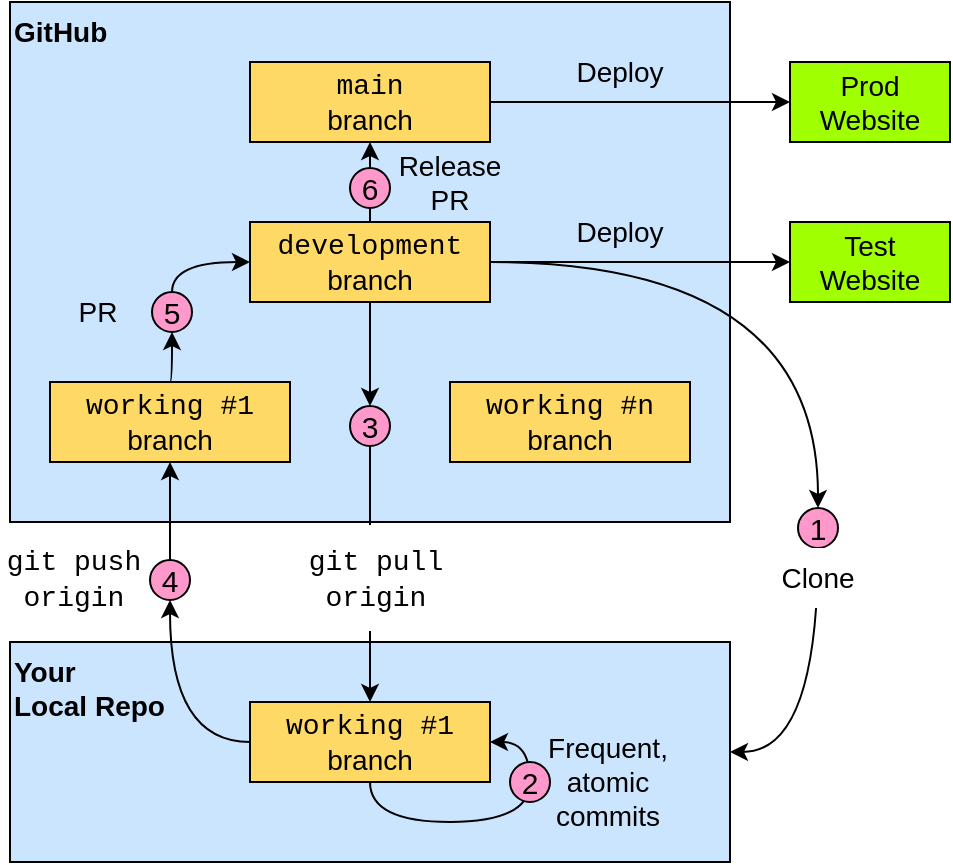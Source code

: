<mxfile version="21.7.4" type="device">
  <diagram name="Page-1" id="5ouVjjnHdRIrpuXSdQm9">
    <mxGraphModel dx="881" dy="567" grid="1" gridSize="10" guides="1" tooltips="1" connect="1" arrows="1" fold="1" page="1" pageScale="1" pageWidth="1700" pageHeight="1100" math="0" shadow="0">
      <root>
        <mxCell id="0" />
        <mxCell id="1" parent="0" />
        <mxCell id="1ZqsdgjK_K13dOiktOoO-1" value="&lt;b style=&quot;font-size: 14px;&quot; id=&quot;docs-internal-guid-42980b66-7fff-49a1-b4a3-2a83f0d7e2ef&quot;&gt;GitHub&lt;/b&gt;" style="text;whiteSpace=wrap;html=1;fillColor=#CCE5FF;align=left;fontSize=14;strokeColor=default;" parent="1" vertex="1">
          <mxGeometry x="380" y="80" width="360" height="260" as="geometry" />
        </mxCell>
        <mxCell id="1ZqsdgjK_K13dOiktOoO-36" style="edgeStyle=orthogonalEdgeStyle;curved=1;rounded=0;orthogonalLoop=1;jettySize=auto;html=1;entryX=0;entryY=0.5;entryDx=0;entryDy=0;" parent="1" source="1ZqsdgjK_K13dOiktOoO-2" target="1ZqsdgjK_K13dOiktOoO-34" edge="1">
          <mxGeometry relative="1" as="geometry" />
        </mxCell>
        <mxCell id="1ZqsdgjK_K13dOiktOoO-2" value="&lt;font style=&quot;font-size: 14px;&quot; face=&quot;Courier New&quot;&gt;main&lt;br style=&quot;font-size: 14px;&quot;&gt;&lt;/font&gt;branch" style="rounded=0;whiteSpace=wrap;html=1;fontSize=14;fillColor=#FFD966;" parent="1" vertex="1">
          <mxGeometry x="500" y="110" width="120" height="40" as="geometry" />
        </mxCell>
        <mxCell id="1ZqsdgjK_K13dOiktOoO-20" style="edgeStyle=orthogonalEdgeStyle;curved=1;rounded=0;orthogonalLoop=1;jettySize=auto;html=1;entryX=0.5;entryY=0;entryDx=0;entryDy=0;" parent="1" source="1ZqsdgjK_K13dOiktOoO-3" target="1ZqsdgjK_K13dOiktOoO-8" edge="1">
          <mxGeometry relative="1" as="geometry" />
        </mxCell>
        <mxCell id="1ZqsdgjK_K13dOiktOoO-37" style="edgeStyle=orthogonalEdgeStyle;curved=1;rounded=0;orthogonalLoop=1;jettySize=auto;html=1;entryX=0;entryY=0.5;entryDx=0;entryDy=0;" parent="1" source="1ZqsdgjK_K13dOiktOoO-3" target="1ZqsdgjK_K13dOiktOoO-35" edge="1">
          <mxGeometry relative="1" as="geometry" />
        </mxCell>
        <mxCell id="1ZqsdgjK_K13dOiktOoO-47" style="edgeStyle=orthogonalEdgeStyle;curved=1;rounded=0;orthogonalLoop=1;jettySize=auto;html=1;entryX=0.5;entryY=1;entryDx=0;entryDy=0;" parent="1" source="1ZqsdgjK_K13dOiktOoO-3" target="1ZqsdgjK_K13dOiktOoO-2" edge="1">
          <mxGeometry relative="1" as="geometry" />
        </mxCell>
        <mxCell id="1ZqsdgjK_K13dOiktOoO-3" value="&lt;font face=&quot;Courier New&quot; style=&quot;font-size: 14px;&quot;&gt;development&lt;/font&gt;&lt;br style=&quot;font-size: 14px;&quot;&gt;branch" style="rounded=0;whiteSpace=wrap;html=1;fontSize=14;fillColor=#FFD966;" parent="1" vertex="1">
          <mxGeometry x="500" y="190" width="120" height="40" as="geometry" />
        </mxCell>
        <mxCell id="1ZqsdgjK_K13dOiktOoO-44" style="edgeStyle=orthogonalEdgeStyle;curved=1;rounded=0;orthogonalLoop=1;jettySize=auto;html=1;exitX=0.5;exitY=0;exitDx=0;exitDy=0;entryX=0.5;entryY=1;entryDx=0;entryDy=0;" parent="1" source="1ZqsdgjK_K13dOiktOoO-4" target="1ZqsdgjK_K13dOiktOoO-12" edge="1">
          <mxGeometry relative="1" as="geometry" />
        </mxCell>
        <mxCell id="1ZqsdgjK_K13dOiktOoO-4" value="&lt;font style=&quot;font-size: 14px;&quot;&gt;&lt;font face=&quot;Courier New&quot;&gt;working #1&lt;/font&gt;&lt;br style=&quot;font-size: 14px;&quot;&gt;branch&lt;br style=&quot;font-size: 14px;&quot;&gt;&lt;/font&gt;" style="rounded=0;whiteSpace=wrap;html=1;fontSize=14;fillColor=#FFD966;" parent="1" vertex="1">
          <mxGeometry x="400" y="270" width="120" height="40" as="geometry" />
        </mxCell>
        <mxCell id="1ZqsdgjK_K13dOiktOoO-5" value="&lt;font style=&quot;font-size: 14px;&quot;&gt;&lt;font face=&quot;Courier New&quot;&gt;working #n&lt;/font&gt;&lt;br style=&quot;font-size: 14px;&quot;&gt;branch&lt;br style=&quot;font-size: 14px;&quot;&gt;&lt;/font&gt;" style="rounded=0;whiteSpace=wrap;html=1;fontSize=14;fillColor=#FFD966;" parent="1" vertex="1">
          <mxGeometry x="600" y="270" width="120" height="40" as="geometry" />
        </mxCell>
        <mxCell id="1ZqsdgjK_K13dOiktOoO-6" value="&lt;b style=&quot;font-size: 14px;&quot; id=&quot;docs-internal-guid-42980b66-7fff-49a1-b4a3-2a83f0d7e2ef&quot;&gt;Your&lt;br&gt;Local Repo&lt;/b&gt;" style="text;whiteSpace=wrap;html=1;fillColor=#CCE5FF;align=left;fontSize=14;strokeColor=default;" parent="1" vertex="1">
          <mxGeometry x="380" y="400" width="360" height="110" as="geometry" />
        </mxCell>
        <mxCell id="1ZqsdgjK_K13dOiktOoO-32" style="edgeStyle=orthogonalEdgeStyle;curved=1;rounded=0;orthogonalLoop=1;jettySize=auto;html=1;entryX=0.5;entryY=1;entryDx=0;entryDy=0;" parent="1" source="1ZqsdgjK_K13dOiktOoO-7" target="1ZqsdgjK_K13dOiktOoO-11" edge="1">
          <mxGeometry relative="1" as="geometry" />
        </mxCell>
        <mxCell id="1ZqsdgjK_K13dOiktOoO-7" value="&lt;font style=&quot;font-size: 14px;&quot;&gt;&lt;font face=&quot;Courier New&quot;&gt;working #1&lt;/font&gt;&lt;br style=&quot;font-size: 14px;&quot;&gt;branch&lt;br style=&quot;font-size: 14px;&quot;&gt;&lt;/font&gt;" style="rounded=0;whiteSpace=wrap;html=1;fontSize=14;fillColor=#FFD966;" parent="1" vertex="1">
          <mxGeometry x="500" y="430" width="120" height="40" as="geometry" />
        </mxCell>
        <mxCell id="1ZqsdgjK_K13dOiktOoO-25" style="edgeStyle=orthogonalEdgeStyle;curved=1;rounded=0;orthogonalLoop=1;jettySize=auto;html=1;entryX=1;entryY=0.5;entryDx=0;entryDy=0;exitX=0.5;exitY=1;exitDx=0;exitDy=0;" parent="1" source="1ZqsdgjK_K13dOiktOoO-8" target="1ZqsdgjK_K13dOiktOoO-6" edge="1">
          <mxGeometry relative="1" as="geometry" />
        </mxCell>
        <mxCell id="1ZqsdgjK_K13dOiktOoO-8" value="1" style="ellipse;whiteSpace=wrap;html=1;aspect=fixed;fontSize=15;fillColor=#FF99CC;" parent="1" vertex="1">
          <mxGeometry x="774" y="333" width="20" height="20" as="geometry" />
        </mxCell>
        <mxCell id="1ZqsdgjK_K13dOiktOoO-31" style="edgeStyle=orthogonalEdgeStyle;curved=1;rounded=0;orthogonalLoop=1;jettySize=auto;html=1;entryX=0.5;entryY=1;entryDx=0;entryDy=0;" parent="1" source="1ZqsdgjK_K13dOiktOoO-11" target="1ZqsdgjK_K13dOiktOoO-4" edge="1">
          <mxGeometry relative="1" as="geometry" />
        </mxCell>
        <mxCell id="1ZqsdgjK_K13dOiktOoO-11" value="4" style="ellipse;whiteSpace=wrap;html=1;aspect=fixed;fontSize=15;fillColor=#FF99CC;" parent="1" vertex="1">
          <mxGeometry x="450" y="359" width="20" height="20" as="geometry" />
        </mxCell>
        <mxCell id="1ZqsdgjK_K13dOiktOoO-24" value="Clone" style="text;html=1;strokeColor=none;fillColor=#FFFFFF;align=center;verticalAlign=middle;whiteSpace=wrap;rounded=0;fontSize=14;" parent="1" vertex="1">
          <mxGeometry x="759" y="353" width="50" height="30" as="geometry" />
        </mxCell>
        <mxCell id="1ZqsdgjK_K13dOiktOoO-26" style="edgeStyle=orthogonalEdgeStyle;curved=1;rounded=0;orthogonalLoop=1;jettySize=auto;html=1;entryX=1;entryY=0.5;entryDx=0;entryDy=0;exitX=0.5;exitY=1;exitDx=0;exitDy=0;" parent="1" source="1ZqsdgjK_K13dOiktOoO-7" target="1ZqsdgjK_K13dOiktOoO-7" edge="1">
          <mxGeometry relative="1" as="geometry" />
        </mxCell>
        <mxCell id="1ZqsdgjK_K13dOiktOoO-9" value="2" style="ellipse;whiteSpace=wrap;html=1;aspect=fixed;fontSize=15;fillColor=#FF99CC;" parent="1" vertex="1">
          <mxGeometry x="630" y="460" width="20" height="20" as="geometry" />
        </mxCell>
        <mxCell id="1ZqsdgjK_K13dOiktOoO-27" value="Frequent, atomic commits" style="text;html=1;strokeColor=none;fillColor=none;align=center;verticalAlign=middle;whiteSpace=wrap;rounded=0;fontSize=14;shadow=1;" parent="1" vertex="1">
          <mxGeometry x="642" y="443" width="74" height="53" as="geometry" />
        </mxCell>
        <mxCell id="1ZqsdgjK_K13dOiktOoO-29" value="" style="edgeStyle=orthogonalEdgeStyle;curved=1;rounded=0;orthogonalLoop=1;jettySize=auto;html=1;entryX=0.5;entryY=0;entryDx=0;entryDy=0;" parent="1" source="1ZqsdgjK_K13dOiktOoO-3" target="1ZqsdgjK_K13dOiktOoO-10" edge="1">
          <mxGeometry relative="1" as="geometry">
            <mxPoint x="560" y="230" as="sourcePoint" />
            <mxPoint x="560" y="430" as="targetPoint" />
          </mxGeometry>
        </mxCell>
        <mxCell id="1ZqsdgjK_K13dOiktOoO-10" value="3" style="ellipse;whiteSpace=wrap;html=1;aspect=fixed;fontSize=15;fillColor=#FF99CC;" parent="1" vertex="1">
          <mxGeometry x="550" y="282" width="20" height="20" as="geometry" />
        </mxCell>
        <mxCell id="1ZqsdgjK_K13dOiktOoO-28" style="edgeStyle=orthogonalEdgeStyle;curved=1;rounded=0;orthogonalLoop=1;jettySize=auto;html=1;entryX=0.5;entryY=0;entryDx=0;entryDy=0;" parent="1" source="1ZqsdgjK_K13dOiktOoO-10" target="1ZqsdgjK_K13dOiktOoO-7" edge="1">
          <mxGeometry relative="1" as="geometry" />
        </mxCell>
        <mxCell id="1ZqsdgjK_K13dOiktOoO-30" value="&lt;font face=&quot;Courier New&quot;&gt;git pull origin&lt;/font&gt;" style="text;html=1;strokeColor=none;fillColor=#FFFFFF;align=center;verticalAlign=middle;whiteSpace=wrap;rounded=0;fontSize=14;shadow=0;" parent="1" vertex="1">
          <mxGeometry x="526" y="341.5" width="74" height="53" as="geometry" />
        </mxCell>
        <mxCell id="1ZqsdgjK_K13dOiktOoO-33" value="&lt;font face=&quot;Courier New&quot;&gt;git push origin&lt;/font&gt;" style="text;html=1;strokeColor=none;fillColor=#FFFFFF;align=center;verticalAlign=middle;whiteSpace=wrap;rounded=0;fontSize=14;shadow=0;" parent="1" vertex="1">
          <mxGeometry x="375" y="341.5" width="74" height="53" as="geometry" />
        </mxCell>
        <mxCell id="1ZqsdgjK_K13dOiktOoO-34" value="Prod&lt;br&gt;Website" style="rounded=0;whiteSpace=wrap;html=1;fontSize=14;fillColor=#A0FF00;" parent="1" vertex="1">
          <mxGeometry x="770" y="110" width="80" height="40" as="geometry" />
        </mxCell>
        <mxCell id="1ZqsdgjK_K13dOiktOoO-35" value="Test&lt;br&gt;Website" style="rounded=0;whiteSpace=wrap;html=1;fontSize=14;fillColor=#A0FF00;" parent="1" vertex="1">
          <mxGeometry x="770" y="190" width="80" height="40" as="geometry" />
        </mxCell>
        <mxCell id="1ZqsdgjK_K13dOiktOoO-38" value="Deploy" style="text;html=1;strokeColor=none;fillColor=none;align=center;verticalAlign=middle;whiteSpace=wrap;rounded=0;fontSize=14;" parent="1" vertex="1">
          <mxGeometry x="660" y="100" width="50" height="30" as="geometry" />
        </mxCell>
        <mxCell id="1ZqsdgjK_K13dOiktOoO-39" value="Deploy" style="text;html=1;strokeColor=none;fillColor=none;align=center;verticalAlign=middle;whiteSpace=wrap;rounded=0;fontSize=14;" parent="1" vertex="1">
          <mxGeometry x="660" y="180" width="50" height="30" as="geometry" />
        </mxCell>
        <mxCell id="1ZqsdgjK_K13dOiktOoO-42" value="PR" style="text;html=1;strokeColor=none;fillColor=none;align=center;verticalAlign=middle;whiteSpace=wrap;rounded=0;fontSize=14;" parent="1" vertex="1">
          <mxGeometry x="399" y="220" width="50" height="30" as="geometry" />
        </mxCell>
        <mxCell id="1ZqsdgjK_K13dOiktOoO-46" style="edgeStyle=orthogonalEdgeStyle;curved=1;rounded=0;orthogonalLoop=1;jettySize=auto;html=1;entryX=0;entryY=0.5;entryDx=0;entryDy=0;exitX=0.5;exitY=0;exitDx=0;exitDy=0;" parent="1" source="1ZqsdgjK_K13dOiktOoO-12" target="1ZqsdgjK_K13dOiktOoO-3" edge="1">
          <mxGeometry relative="1" as="geometry">
            <Array as="points">
              <mxPoint x="461" y="210" />
            </Array>
          </mxGeometry>
        </mxCell>
        <mxCell id="1ZqsdgjK_K13dOiktOoO-12" value="5" style="ellipse;whiteSpace=wrap;html=1;aspect=fixed;fontSize=15;fillColor=#FF99CC;" parent="1" vertex="1">
          <mxGeometry x="451" y="225" width="20" height="20" as="geometry" />
        </mxCell>
        <mxCell id="1ZqsdgjK_K13dOiktOoO-13" value="6" style="ellipse;whiteSpace=wrap;html=1;aspect=fixed;fontSize=15;fillColor=#FF99CC;" parent="1" vertex="1">
          <mxGeometry x="550" y="163" width="20" height="20" as="geometry" />
        </mxCell>
        <mxCell id="1ZqsdgjK_K13dOiktOoO-49" value="Release PR" style="text;html=1;strokeColor=none;fillColor=none;align=center;verticalAlign=middle;whiteSpace=wrap;rounded=0;fontSize=14;" parent="1" vertex="1">
          <mxGeometry x="575" y="155" width="50" height="30" as="geometry" />
        </mxCell>
      </root>
    </mxGraphModel>
  </diagram>
</mxfile>
